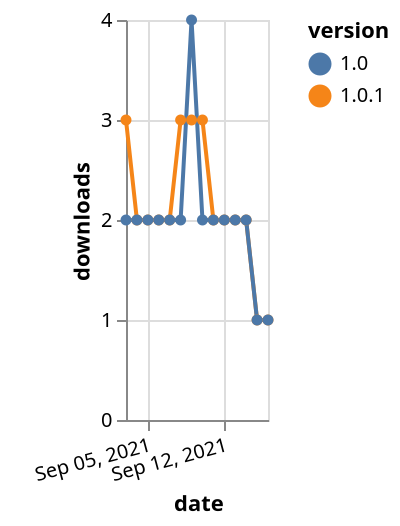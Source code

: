 {"$schema": "https://vega.github.io/schema/vega-lite/v5.json", "description": "A simple bar chart with embedded data.", "data": {"values": [{"date": "2021-09-03", "total": 184, "delta": 3, "version": "1.0.1"}, {"date": "2021-09-04", "total": 186, "delta": 2, "version": "1.0.1"}, {"date": "2021-09-05", "total": 188, "delta": 2, "version": "1.0.1"}, {"date": "2021-09-06", "total": 190, "delta": 2, "version": "1.0.1"}, {"date": "2021-09-07", "total": 192, "delta": 2, "version": "1.0.1"}, {"date": "2021-09-08", "total": 195, "delta": 3, "version": "1.0.1"}, {"date": "2021-09-09", "total": 198, "delta": 3, "version": "1.0.1"}, {"date": "2021-09-10", "total": 201, "delta": 3, "version": "1.0.1"}, {"date": "2021-09-11", "total": 203, "delta": 2, "version": "1.0.1"}, {"date": "2021-09-12", "total": 205, "delta": 2, "version": "1.0.1"}, {"date": "2021-09-13", "total": 207, "delta": 2, "version": "1.0.1"}, {"date": "2021-09-14", "total": 209, "delta": 2, "version": "1.0.1"}, {"date": "2021-09-15", "total": 210, "delta": 1, "version": "1.0.1"}, {"date": "2021-09-16", "total": 211, "delta": 1, "version": "1.0.1"}, {"date": "2021-09-03", "total": 291, "delta": 2, "version": "1.0"}, {"date": "2021-09-04", "total": 293, "delta": 2, "version": "1.0"}, {"date": "2021-09-05", "total": 295, "delta": 2, "version": "1.0"}, {"date": "2021-09-06", "total": 297, "delta": 2, "version": "1.0"}, {"date": "2021-09-07", "total": 299, "delta": 2, "version": "1.0"}, {"date": "2021-09-08", "total": 301, "delta": 2, "version": "1.0"}, {"date": "2021-09-09", "total": 305, "delta": 4, "version": "1.0"}, {"date": "2021-09-10", "total": 307, "delta": 2, "version": "1.0"}, {"date": "2021-09-11", "total": 309, "delta": 2, "version": "1.0"}, {"date": "2021-09-12", "total": 311, "delta": 2, "version": "1.0"}, {"date": "2021-09-13", "total": 313, "delta": 2, "version": "1.0"}, {"date": "2021-09-14", "total": 315, "delta": 2, "version": "1.0"}, {"date": "2021-09-15", "total": 316, "delta": 1, "version": "1.0"}, {"date": "2021-09-16", "total": 317, "delta": 1, "version": "1.0"}]}, "width": "container", "mark": {"type": "line", "point": {"filled": true}}, "encoding": {"x": {"field": "date", "type": "temporal", "timeUnit": "yearmonthdate", "title": "date", "axis": {"labelAngle": -15}}, "y": {"field": "delta", "type": "quantitative", "title": "downloads"}, "color": {"field": "version", "type": "nominal"}, "tooltip": {"field": "delta"}}}